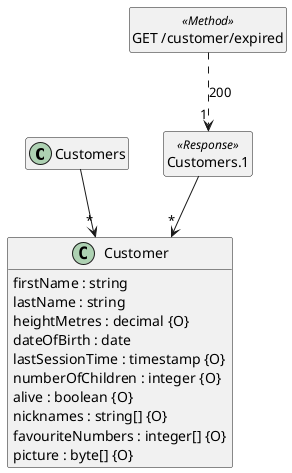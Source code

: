 @startuml
hide <<Method>> circle
hide <<Response>> circle
hide <<Parameter>> circle
hide empty methods
hide empty fields
set namespaceSeparator none

class "Customers" {
}

class "Customer" {
  firstName : string
  lastName : string
  heightMetres : decimal {O}
  dateOfBirth : date
  lastSessionTime : timestamp {O}
  numberOfChildren : integer {O}
  alive : boolean {O}
  nicknames : string[] {O}
  favouriteNumbers : integer[] {O}
  picture : byte[] {O}
}

class "Customers.1" <<Response>> {
}

class "GET /customer/expired" <<Method>> {
}

"Customers" --> "*" "Customer"

"Customers.1" --> "*" "Customer"

"GET /customer/expired" ..> "1" "Customers.1"  :  "200"

@enduml